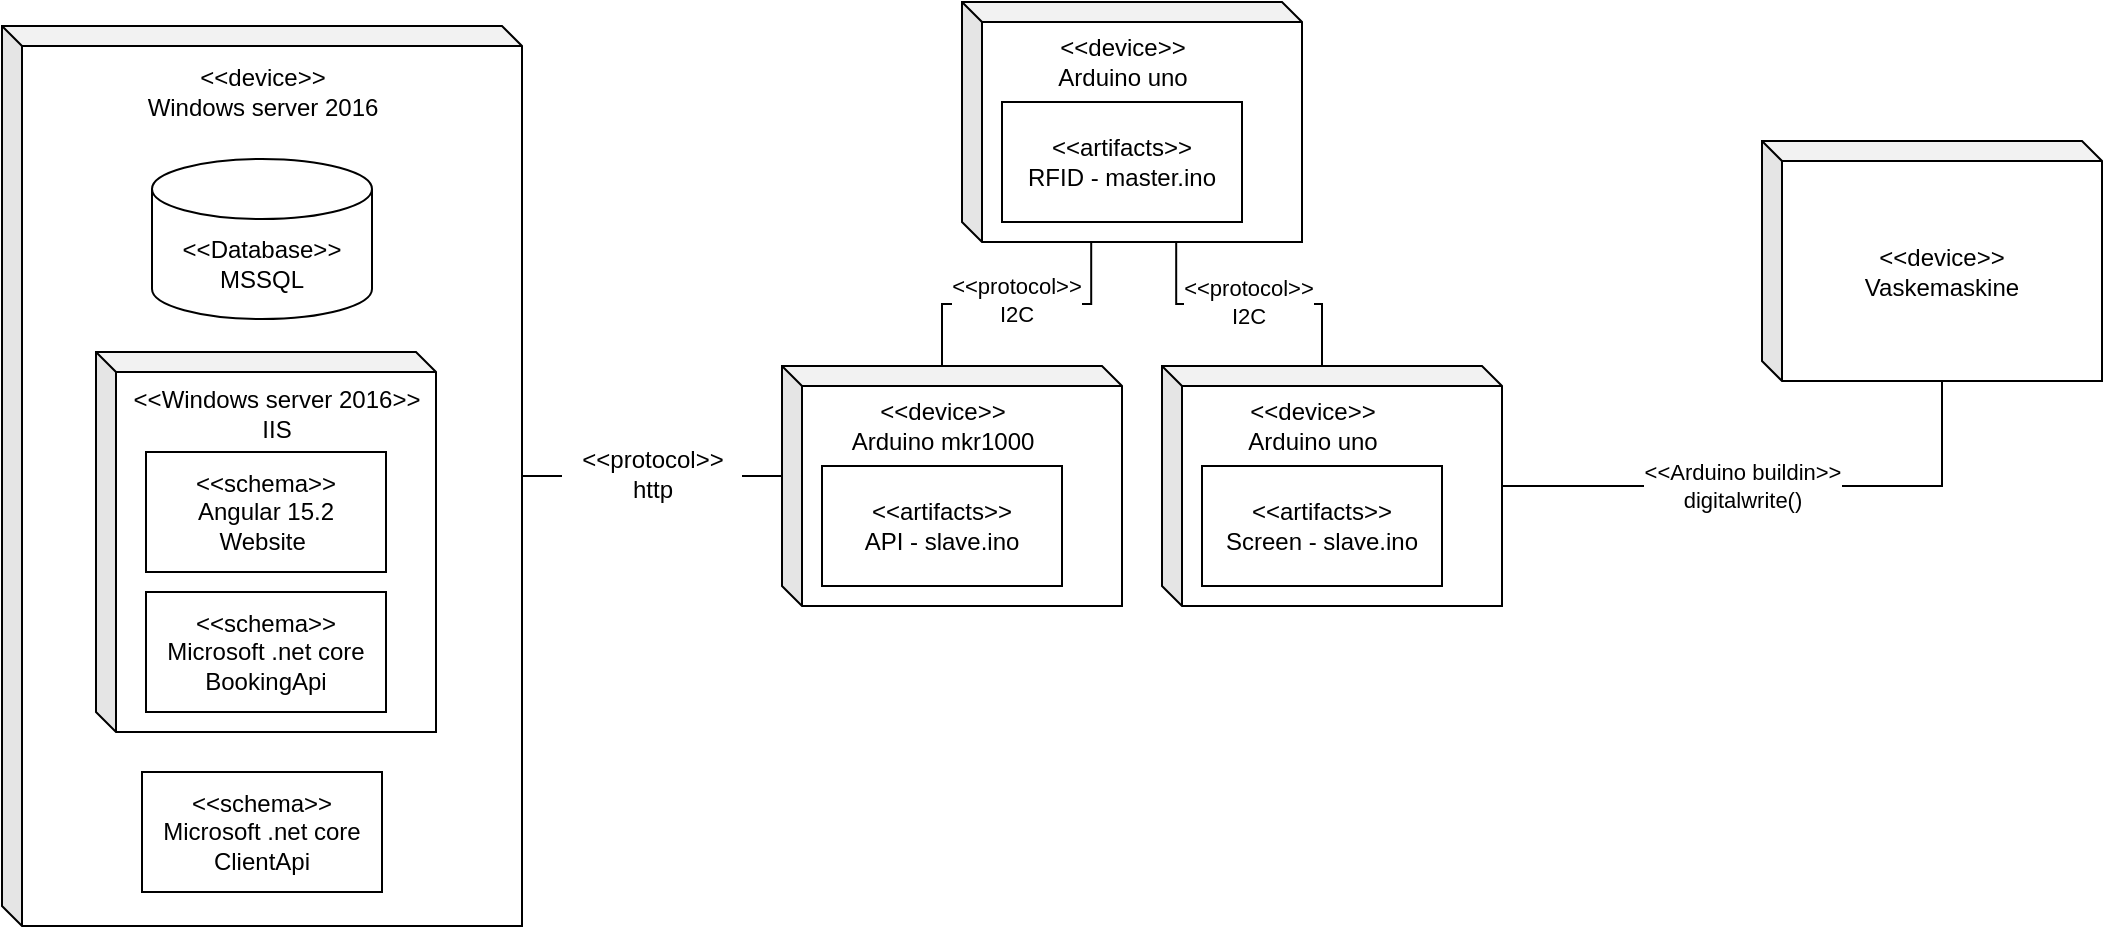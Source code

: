 <mxfile version="20.8.16" type="device"><diagram id="4aHDbmD744JLrPUKqjUw" name="Side-1"><mxGraphModel dx="1434" dy="844" grid="1" gridSize="10" guides="1" tooltips="1" connect="1" arrows="1" fold="1" page="1" pageScale="1" pageWidth="1169" pageHeight="827" math="0" shadow="0"><root><mxCell id="0"/><mxCell id="1" parent="0"/><mxCell id="NuZX1FzLvyXk94QGMxE6-7" value="&lt;p style=&quot;line-height: 190%&quot;&gt;&lt;br&gt;&lt;/p&gt;" style="shape=cube;whiteSpace=wrap;html=1;boundedLbl=1;backgroundOutline=1;darkOpacity=0.05;darkOpacity2=0.1;size=10;" parent="1" vertex="1"><mxGeometry x="60" y="240" width="260" height="450" as="geometry"/></mxCell><mxCell id="NuZX1FzLvyXk94QGMxE6-1" value="" style="shape=cube;whiteSpace=wrap;html=1;boundedLbl=1;backgroundOutline=1;darkOpacity=0.05;darkOpacity2=0.1;size=10;align=center;" parent="1" vertex="1"><mxGeometry x="107" y="403" width="170" height="190" as="geometry"/></mxCell><mxCell id="NuZX1FzLvyXk94QGMxE6-2" value="&amp;lt;&amp;lt;device&amp;gt;&amp;gt;&lt;br&gt;Vaskemaskine" style="shape=cube;whiteSpace=wrap;html=1;boundedLbl=1;backgroundOutline=1;darkOpacity=0.05;darkOpacity2=0.1;size=10;" parent="1" vertex="1"><mxGeometry x="940" y="297.5" width="170" height="120" as="geometry"/></mxCell><mxCell id="NuZX1FzLvyXk94QGMxE6-6" value="&amp;lt;&amp;lt;Database&amp;gt;&amp;gt;&lt;br&gt;MSSQL" style="shape=cylinder3;whiteSpace=wrap;html=1;boundedLbl=1;backgroundOutline=1;size=15;" parent="1" vertex="1"><mxGeometry x="135" y="306.5" width="110" height="80" as="geometry"/></mxCell><mxCell id="NuZX1FzLvyXk94QGMxE6-8" value="&lt;span&gt;&amp;lt;&amp;lt;device&amp;gt;&amp;gt;&lt;br&gt;Windows server 2016&lt;br&gt;&lt;/span&gt;" style="text;html=1;align=center;verticalAlign=middle;resizable=0;points=[];autosize=1;strokeColor=none;" parent="1" vertex="1"><mxGeometry x="125" y="258" width="130" height="30" as="geometry"/></mxCell><mxCell id="NuZX1FzLvyXk94QGMxE6-10" value="&amp;lt;&amp;lt;schema&amp;gt;&amp;gt;&lt;br&gt;Angular 15.2&lt;br&gt;Website&amp;nbsp;" style="rounded=0;whiteSpace=wrap;html=1;" parent="1" vertex="1"><mxGeometry x="132" y="453" width="120" height="60" as="geometry"/></mxCell><mxCell id="NuZX1FzLvyXk94QGMxE6-34" style="edgeStyle=orthogonalEdgeStyle;rounded=0;orthogonalLoop=1;jettySize=auto;html=1;entryX=0;entryY=0;entryDx=80;entryDy=0;entryPerimeter=0;exitX=0.63;exitY=1;exitDx=0;exitDy=0;exitPerimeter=0;endArrow=none;endFill=0;" parent="1" source="NuZX1FzLvyXk94QGMxE6-21" target="NuZX1FzLvyXk94QGMxE6-27" edge="1"><mxGeometry relative="1" as="geometry"/></mxCell><mxCell id="NuZX1FzLvyXk94QGMxE6-35" style="edgeStyle=orthogonalEdgeStyle;rounded=0;orthogonalLoop=1;jettySize=auto;html=1;entryX=0;entryY=0;entryDx=80;entryDy=0;entryPerimeter=0;exitX=0.38;exitY=1;exitDx=0;exitDy=0;exitPerimeter=0;endArrow=none;endFill=0;" parent="1" source="NuZX1FzLvyXk94QGMxE6-21" target="NuZX1FzLvyXk94QGMxE6-24" edge="1"><mxGeometry relative="1" as="geometry"/></mxCell><mxCell id="NuZX1FzLvyXk94QGMxE6-36" value="&amp;lt;&amp;lt;protocol&amp;gt;&amp;gt;&lt;br&gt;I2C" style="edgeLabel;html=1;align=center;verticalAlign=middle;resizable=0;points=[];" parent="NuZX1FzLvyXk94QGMxE6-35" vertex="1" connectable="0"><mxGeometry x="-0.254" y="1" relative="1" as="geometry"><mxPoint x="-18" y="-3" as="offset"/></mxGeometry></mxCell><mxCell id="NuZX1FzLvyXk94QGMxE6-21" value="" style="shape=cube;whiteSpace=wrap;html=1;boundedLbl=1;backgroundOutline=1;darkOpacity=0.05;darkOpacity2=0.1;size=10;points=[[0,0,0,0,0],[0,0,0,0,55],[0,0,0,0,110],[0,0,0,5,115],[0,0,0,80,0],[0,0,0,160,0],[0,0,0,165,5],[0,0,0,170,10],[0,0,0,170,65],[0.13,1,0,0,0],[0.25,1,0,0,0],[0.38,1,0,0,0],[0.5,1,0,0,0],[0.63,1,0,0,0],[0.75,1,0,0,0],[0.88,1,0,0,0]];" parent="1" vertex="1"><mxGeometry x="540" y="228" width="170" height="120" as="geometry"/></mxCell><mxCell id="NuZX1FzLvyXk94QGMxE6-23" value="&amp;lt;&amp;lt;device&amp;gt;&amp;gt;&lt;br&gt;Arduino uno" style="text;html=1;align=center;verticalAlign=middle;resizable=0;points=[];autosize=1;strokeColor=none;" parent="1" vertex="1"><mxGeometry x="580" y="243" width="80" height="30" as="geometry"/></mxCell><mxCell id="NuZX1FzLvyXk94QGMxE6-24" value="" style="shape=cube;whiteSpace=wrap;html=1;boundedLbl=1;backgroundOutline=1;darkOpacity=0.05;darkOpacity2=0.1;size=10;" parent="1" vertex="1"><mxGeometry x="450" y="410" width="170" height="120" as="geometry"/></mxCell><mxCell id="NuZX1FzLvyXk94QGMxE6-26" value="&amp;lt;&amp;lt;device&amp;gt;&amp;gt;&lt;br&gt;Arduino mkr1000" style="text;html=1;align=center;verticalAlign=middle;resizable=0;points=[];autosize=1;strokeColor=none;" parent="1" vertex="1"><mxGeometry x="475" y="425" width="110" height="30" as="geometry"/></mxCell><mxCell id="OrqozKGzhDyoxAiB6y6H-1" style="edgeStyle=orthogonalEdgeStyle;rounded=0;orthogonalLoop=1;jettySize=auto;html=1;entryX=0;entryY=0;entryDx=90;entryDy=120;entryPerimeter=0;endArrow=none;endFill=0;" parent="1" source="NuZX1FzLvyXk94QGMxE6-27" target="NuZX1FzLvyXk94QGMxE6-2" edge="1"><mxGeometry relative="1" as="geometry"/></mxCell><mxCell id="OrqozKGzhDyoxAiB6y6H-4" value="&amp;lt;&amp;lt;Arduino buildin&amp;gt;&amp;gt;&lt;br&gt;digitalwrite()" style="edgeLabel;html=1;align=center;verticalAlign=middle;resizable=0;points=[];" parent="OrqozKGzhDyoxAiB6y6H-1" vertex="1" connectable="0"><mxGeometry x="-0.357" y="2" relative="1" as="geometry"><mxPoint x="32" y="2" as="offset"/></mxGeometry></mxCell><mxCell id="NuZX1FzLvyXk94QGMxE6-27" value="" style="shape=cube;whiteSpace=wrap;html=1;boundedLbl=1;backgroundOutline=1;darkOpacity=0.05;darkOpacity2=0.1;size=10;" parent="1" vertex="1"><mxGeometry x="640" y="410" width="170" height="120" as="geometry"/></mxCell><mxCell id="NuZX1FzLvyXk94QGMxE6-28" value="&amp;lt;&amp;lt;artifacts&amp;gt;&amp;gt;&lt;br&gt;Screen - slave.ino" style="rounded=0;whiteSpace=wrap;html=1;" parent="1" vertex="1"><mxGeometry x="660" y="460" width="120" height="60" as="geometry"/></mxCell><mxCell id="NuZX1FzLvyXk94QGMxE6-29" value="&amp;lt;&amp;lt;device&amp;gt;&amp;gt;&lt;br&gt;Arduino uno" style="text;html=1;align=center;verticalAlign=middle;resizable=0;points=[];autosize=1;strokeColor=none;" parent="1" vertex="1"><mxGeometry x="675" y="425" width="80" height="30" as="geometry"/></mxCell><mxCell id="NuZX1FzLvyXk94QGMxE6-12" value="&amp;lt;&amp;lt;artifacts&amp;gt;&amp;gt;&lt;br&gt;API - slave.ino" style="rounded=0;whiteSpace=wrap;html=1;" parent="1" vertex="1"><mxGeometry x="470" y="460" width="120" height="60" as="geometry"/></mxCell><mxCell id="NuZX1FzLvyXk94QGMxE6-11" value="&amp;lt;&amp;lt;artifacts&amp;gt;&amp;gt;&lt;br&gt;RFID - master.ino" style="rounded=0;whiteSpace=wrap;html=1;" parent="1" vertex="1"><mxGeometry x="560" y="278" width="120" height="60" as="geometry"/></mxCell><mxCell id="NuZX1FzLvyXk94QGMxE6-31" value="&lt;span&gt;&amp;lt;&amp;lt;Windows server 2016&amp;gt;&amp;gt;&lt;/span&gt;&lt;br&gt;&lt;span&gt;IIS&lt;/span&gt;" style="text;html=1;align=center;verticalAlign=middle;resizable=0;points=[];autosize=1;strokeColor=none;" parent="1" vertex="1"><mxGeometry x="117" y="418.5" width="160" height="30" as="geometry"/></mxCell><mxCell id="NuZX1FzLvyXk94QGMxE6-37" value="&amp;lt;&amp;lt;protocol&amp;gt;&amp;gt;&lt;br&gt;I2C" style="edgeLabel;html=1;align=center;verticalAlign=middle;resizable=0;points=[];" parent="1" vertex="1" connectable="0"><mxGeometry x="655.003" y="357.5" as="geometry"><mxPoint x="28" y="20" as="offset"/></mxGeometry></mxCell><mxCell id="165oEKgb5R-fERzgzsse-2" value="&amp;lt;&amp;lt;schema&amp;gt;&amp;gt;&lt;br&gt;Microsoft .net core&lt;br&gt;BookingApi" style="rounded=0;whiteSpace=wrap;html=1;" vertex="1" parent="1"><mxGeometry x="132" y="523" width="120" height="60" as="geometry"/></mxCell><mxCell id="165oEKgb5R-fERzgzsse-3" value="&amp;lt;&amp;lt;schema&amp;gt;&amp;gt;&lt;br&gt;Microsoft .net core&lt;br&gt;ClientApi" style="rounded=0;whiteSpace=wrap;html=1;" vertex="1" parent="1"><mxGeometry x="130" y="613" width="120" height="60" as="geometry"/></mxCell><mxCell id="165oEKgb5R-fERzgzsse-5" value="" style="edgeStyle=orthogonalEdgeStyle;rounded=0;orthogonalLoop=1;jettySize=auto;html=1;endArrow=none;endFill=0;entryX=0;entryY=0;entryDx=0;entryDy=55;entryPerimeter=0;" edge="1" parent="1" source="NuZX1FzLvyXk94QGMxE6-7" target="NuZX1FzLvyXk94QGMxE6-24"><mxGeometry relative="1" as="geometry"><mxPoint x="320" y="465" as="sourcePoint"/><mxPoint x="390" y="530" as="targetPoint"/><Array as="points"><mxPoint x="400" y="465"/><mxPoint x="400" y="465"/></Array></mxGeometry></mxCell><mxCell id="OrqozKGzhDyoxAiB6y6H-3" value="&amp;lt;&amp;lt;protocol&amp;gt;&amp;gt;&lt;br&gt;http" style="text;html=1;align=center;verticalAlign=middle;resizable=0;points=[];autosize=1;strokeColor=none;fillColor=default;" parent="1" vertex="1"><mxGeometry x="340" y="444" width="90" height="40" as="geometry"/></mxCell></root></mxGraphModel></diagram></mxfile>